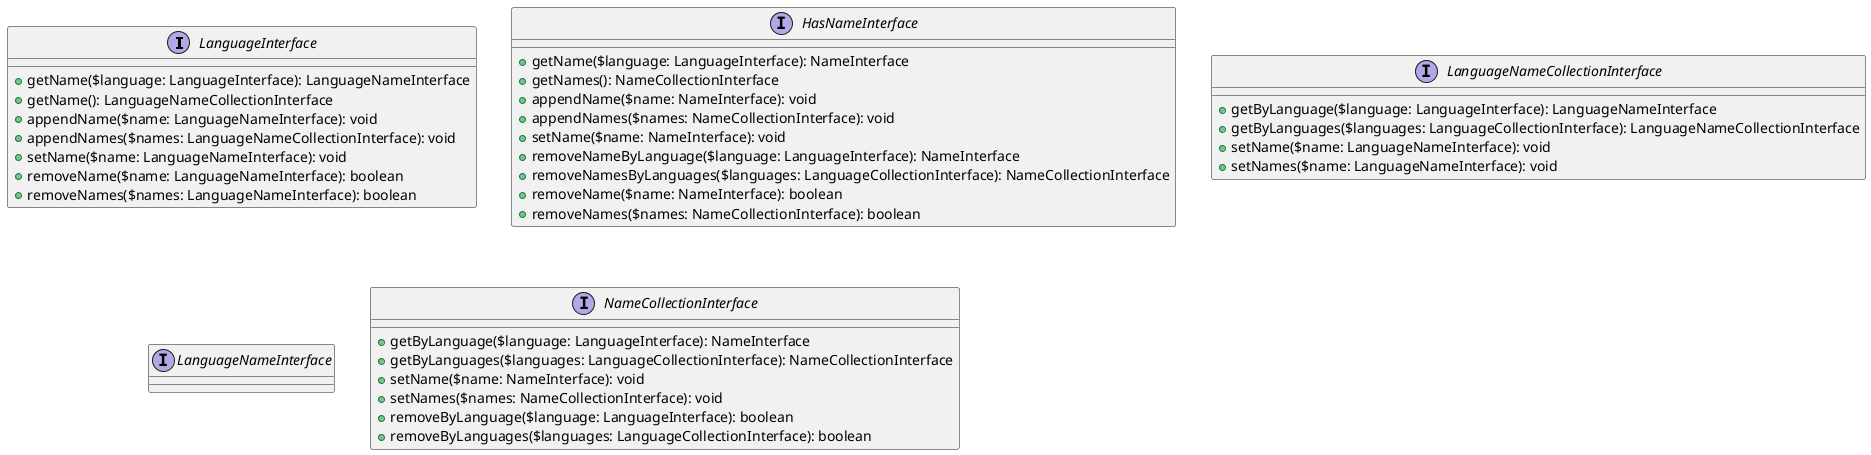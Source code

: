 @startuml

interface LanguageInterface{
    +getName($language: LanguageInterface): LanguageNameInterface
    +getName(): LanguageNameCollectionInterface
    +appendName($name: LanguageNameInterface): void
    +appendNames($names: LanguageNameCollectionInterface): void
    +setName($name: LanguageNameInterface): void
    +removeName($name: LanguageNameInterface): boolean
    +removeNames($names: LanguageNameInterface): boolean
}

interface HasNameInterface{
    +getName($language: LanguageInterface): NameInterface
    +getNames(): NameCollectionInterface
    +appendName($name: NameInterface): void
    +appendNames($names: NameCollectionInterface): void
    +setName($name: NameInterface): void
    +removeNameByLanguage($language: LanguageInterface): NameInterface
    +removeNamesByLanguages($languages: LanguageCollectionInterface): NameCollectionInterface
    +removeName($name: NameInterface): boolean
    +removeNames($names: NameCollectionInterface): boolean
}

interface LanguageNameCollectionInterface{
    +getByLanguage($language: LanguageInterface): LanguageNameInterface
    +getByLanguages($languages: LanguageCollectionInterface): LanguageNameCollectionInterface
    +setName($name: LanguageNameInterface): void
    +setNames($name: LanguageNameInterface): void
}

interface LanguageNameInterface{
}

interface NameCollectionInterface{
    +getByLanguage($language: LanguageInterface): NameInterface
    +getByLanguages($languages: LanguageCollectionInterface): NameCollectionInterface
    +setName($name: NameInterface): void
    +setNames($names: NameCollectionInterface): void
    +removeByLanguage($language: LanguageInterface): boolean
    +removeByLanguages($languages: LanguageCollectionInterface): boolean
}


@enduml